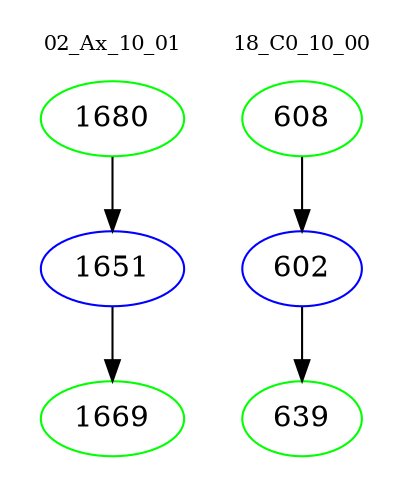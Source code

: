digraph{
subgraph cluster_0 {
color = white
label = "02_Ax_10_01";
fontsize=10;
T0_1680 [label="1680", color="green"]
T0_1680 -> T0_1651 [color="black"]
T0_1651 [label="1651", color="blue"]
T0_1651 -> T0_1669 [color="black"]
T0_1669 [label="1669", color="green"]
}
subgraph cluster_1 {
color = white
label = "18_C0_10_00";
fontsize=10;
T1_608 [label="608", color="green"]
T1_608 -> T1_602 [color="black"]
T1_602 [label="602", color="blue"]
T1_602 -> T1_639 [color="black"]
T1_639 [label="639", color="green"]
}
}
